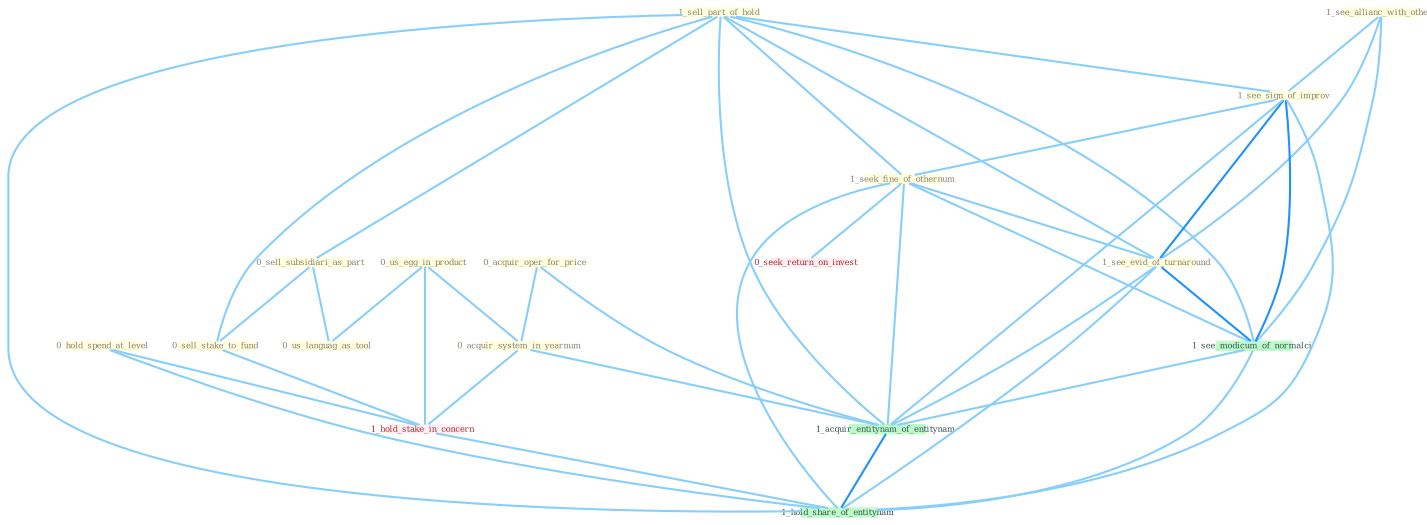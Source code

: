 Graph G{ 
    node
    [shape=polygon,style=filled,width=.5,height=.06,color="#BDFCC9",fixedsize=true,fontsize=4,
    fontcolor="#2f4f4f"];
    {node
    [color="#ffffe0", fontcolor="#8b7d6b"] "1_sell_part_of_hold " "0_acquir_oper_for_price " "1_see_allianc_with_other " "1_see_sign_of_improv " "0_sell_subsidiari_as_part " "1_seek_fine_of_othernum " "0_us_egg_in_product " "0_us_languag_as_tool " "1_see_evid_of_turnaround " "0_sell_stake_to_fund " "0_acquir_system_in_yearnum " "0_hold_spend_at_level "}
{node [color="#fff0f5", fontcolor="#b22222"] "1_hold_stake_in_concern " "0_seek_return_on_invest "}
edge [color="#B0E2FF"];

	"1_sell_part_of_hold " -- "1_see_sign_of_improv " [w="1", color="#87cefa" ];
	"1_sell_part_of_hold " -- "0_sell_subsidiari_as_part " [w="1", color="#87cefa" ];
	"1_sell_part_of_hold " -- "1_seek_fine_of_othernum " [w="1", color="#87cefa" ];
	"1_sell_part_of_hold " -- "1_see_evid_of_turnaround " [w="1", color="#87cefa" ];
	"1_sell_part_of_hold " -- "0_sell_stake_to_fund " [w="1", color="#87cefa" ];
	"1_sell_part_of_hold " -- "1_see_modicum_of_normalci " [w="1", color="#87cefa" ];
	"1_sell_part_of_hold " -- "1_acquir_entitynam_of_entitynam " [w="1", color="#87cefa" ];
	"1_sell_part_of_hold " -- "1_hold_share_of_entitynam " [w="1", color="#87cefa" ];
	"0_acquir_oper_for_price " -- "0_acquir_system_in_yearnum " [w="1", color="#87cefa" ];
	"0_acquir_oper_for_price " -- "1_acquir_entitynam_of_entitynam " [w="1", color="#87cefa" ];
	"1_see_allianc_with_other " -- "1_see_sign_of_improv " [w="1", color="#87cefa" ];
	"1_see_allianc_with_other " -- "1_see_evid_of_turnaround " [w="1", color="#87cefa" ];
	"1_see_allianc_with_other " -- "1_see_modicum_of_normalci " [w="1", color="#87cefa" ];
	"1_see_sign_of_improv " -- "1_seek_fine_of_othernum " [w="1", color="#87cefa" ];
	"1_see_sign_of_improv " -- "1_see_evid_of_turnaround " [w="2", color="#1e90ff" , len=0.8];
	"1_see_sign_of_improv " -- "1_see_modicum_of_normalci " [w="2", color="#1e90ff" , len=0.8];
	"1_see_sign_of_improv " -- "1_acquir_entitynam_of_entitynam " [w="1", color="#87cefa" ];
	"1_see_sign_of_improv " -- "1_hold_share_of_entitynam " [w="1", color="#87cefa" ];
	"0_sell_subsidiari_as_part " -- "0_us_languag_as_tool " [w="1", color="#87cefa" ];
	"0_sell_subsidiari_as_part " -- "0_sell_stake_to_fund " [w="1", color="#87cefa" ];
	"1_seek_fine_of_othernum " -- "1_see_evid_of_turnaround " [w="1", color="#87cefa" ];
	"1_seek_fine_of_othernum " -- "0_seek_return_on_invest " [w="1", color="#87cefa" ];
	"1_seek_fine_of_othernum " -- "1_see_modicum_of_normalci " [w="1", color="#87cefa" ];
	"1_seek_fine_of_othernum " -- "1_acquir_entitynam_of_entitynam " [w="1", color="#87cefa" ];
	"1_seek_fine_of_othernum " -- "1_hold_share_of_entitynam " [w="1", color="#87cefa" ];
	"0_us_egg_in_product " -- "0_us_languag_as_tool " [w="1", color="#87cefa" ];
	"0_us_egg_in_product " -- "0_acquir_system_in_yearnum " [w="1", color="#87cefa" ];
	"0_us_egg_in_product " -- "1_hold_stake_in_concern " [w="1", color="#87cefa" ];
	"1_see_evid_of_turnaround " -- "1_see_modicum_of_normalci " [w="2", color="#1e90ff" , len=0.8];
	"1_see_evid_of_turnaround " -- "1_acquir_entitynam_of_entitynam " [w="1", color="#87cefa" ];
	"1_see_evid_of_turnaround " -- "1_hold_share_of_entitynam " [w="1", color="#87cefa" ];
	"0_sell_stake_to_fund " -- "1_hold_stake_in_concern " [w="1", color="#87cefa" ];
	"0_acquir_system_in_yearnum " -- "1_hold_stake_in_concern " [w="1", color="#87cefa" ];
	"0_acquir_system_in_yearnum " -- "1_acquir_entitynam_of_entitynam " [w="1", color="#87cefa" ];
	"0_hold_spend_at_level " -- "1_hold_stake_in_concern " [w="1", color="#87cefa" ];
	"0_hold_spend_at_level " -- "1_hold_share_of_entitynam " [w="1", color="#87cefa" ];
	"1_hold_stake_in_concern " -- "1_hold_share_of_entitynam " [w="1", color="#87cefa" ];
	"1_see_modicum_of_normalci " -- "1_acquir_entitynam_of_entitynam " [w="1", color="#87cefa" ];
	"1_see_modicum_of_normalci " -- "1_hold_share_of_entitynam " [w="1", color="#87cefa" ];
	"1_acquir_entitynam_of_entitynam " -- "1_hold_share_of_entitynam " [w="2", color="#1e90ff" , len=0.8];
}